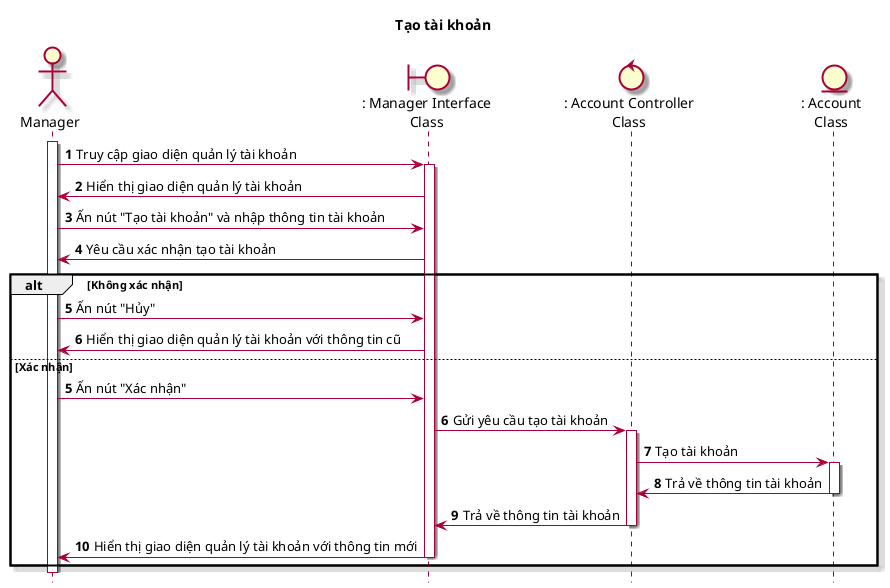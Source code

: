 @startuml TaoTaiKhoan

skin rose
hide footbox

title Tạo tài khoản

actor "Manager" as quanLy
boundary ": Manager Interface\nClass" as managerInterface
control ": Account Controller\nClass" as accountController
entity ": Account\nClass" as account

autonumber
quanLy++
quanLy -> managerInterface++ : Truy cập giao diện quản lý tài khoản
managerInterface -> quanLy : Hiển thị giao diện quản lý tài khoản
quanLy -> managerInterface : Ấn nút "Tạo tài khoản" và nhập thông tin tài khoản
managerInterface -> quanLy: Yêu cầu xác nhận tạo tài khoản
alt Không xác nhận
quanLy -> managerInterface : Ấn nút "Hủy"
managerInterface -> quanLy : Hiển thị giao diện quản lý tài khoản với thông tin cũ
else Xác nhận
autonumber 5
quanLy -> managerInterface : Ấn nút "Xác nhận"
managerInterface -> accountController++ : Gửi yêu cầu tạo tài khoản
accountController -> account++ : Tạo tài khoản
account -> accountController-- : Trả về thông tin tài khoản
accountController -> managerInterface-- : Trả về thông tin tài khoản
managerInterface -> quanLy-- : Hiển thị giao diện quản lý tài khoản với thông tin mới
end

quanLy--
@enduml